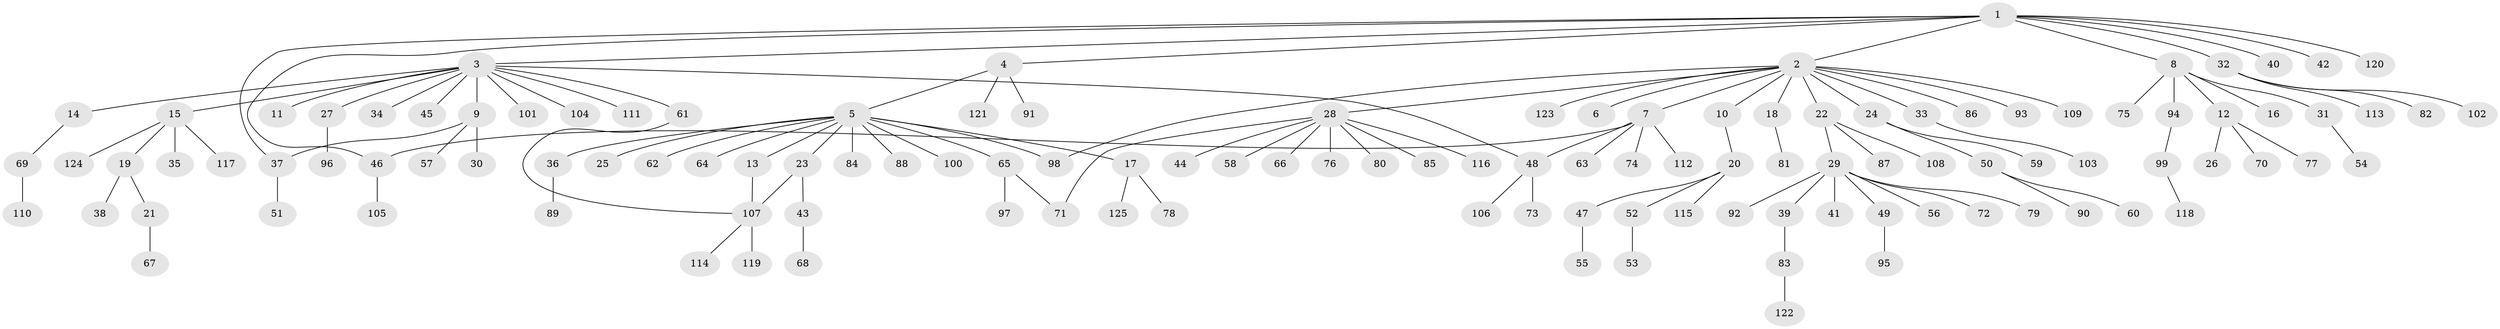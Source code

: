 // Generated by graph-tools (version 1.1) at 2025/11/02/27/25 16:11:10]
// undirected, 125 vertices, 131 edges
graph export_dot {
graph [start="1"]
  node [color=gray90,style=filled];
  1;
  2;
  3;
  4;
  5;
  6;
  7;
  8;
  9;
  10;
  11;
  12;
  13;
  14;
  15;
  16;
  17;
  18;
  19;
  20;
  21;
  22;
  23;
  24;
  25;
  26;
  27;
  28;
  29;
  30;
  31;
  32;
  33;
  34;
  35;
  36;
  37;
  38;
  39;
  40;
  41;
  42;
  43;
  44;
  45;
  46;
  47;
  48;
  49;
  50;
  51;
  52;
  53;
  54;
  55;
  56;
  57;
  58;
  59;
  60;
  61;
  62;
  63;
  64;
  65;
  66;
  67;
  68;
  69;
  70;
  71;
  72;
  73;
  74;
  75;
  76;
  77;
  78;
  79;
  80;
  81;
  82;
  83;
  84;
  85;
  86;
  87;
  88;
  89;
  90;
  91;
  92;
  93;
  94;
  95;
  96;
  97;
  98;
  99;
  100;
  101;
  102;
  103;
  104;
  105;
  106;
  107;
  108;
  109;
  110;
  111;
  112;
  113;
  114;
  115;
  116;
  117;
  118;
  119;
  120;
  121;
  122;
  123;
  124;
  125;
  1 -- 2;
  1 -- 3;
  1 -- 4;
  1 -- 8;
  1 -- 32;
  1 -- 37;
  1 -- 40;
  1 -- 42;
  1 -- 46;
  1 -- 120;
  2 -- 6;
  2 -- 7;
  2 -- 10;
  2 -- 18;
  2 -- 22;
  2 -- 24;
  2 -- 28;
  2 -- 33;
  2 -- 86;
  2 -- 93;
  2 -- 98;
  2 -- 109;
  2 -- 123;
  3 -- 9;
  3 -- 11;
  3 -- 14;
  3 -- 15;
  3 -- 27;
  3 -- 34;
  3 -- 45;
  3 -- 48;
  3 -- 61;
  3 -- 101;
  3 -- 104;
  3 -- 111;
  4 -- 5;
  4 -- 91;
  4 -- 121;
  5 -- 13;
  5 -- 17;
  5 -- 23;
  5 -- 25;
  5 -- 36;
  5 -- 62;
  5 -- 64;
  5 -- 65;
  5 -- 84;
  5 -- 88;
  5 -- 98;
  5 -- 100;
  7 -- 46;
  7 -- 48;
  7 -- 63;
  7 -- 74;
  7 -- 112;
  8 -- 12;
  8 -- 16;
  8 -- 31;
  8 -- 75;
  8 -- 94;
  9 -- 30;
  9 -- 37;
  9 -- 57;
  10 -- 20;
  12 -- 26;
  12 -- 70;
  12 -- 77;
  13 -- 107;
  14 -- 69;
  15 -- 19;
  15 -- 35;
  15 -- 117;
  15 -- 124;
  17 -- 78;
  17 -- 125;
  18 -- 81;
  19 -- 21;
  19 -- 38;
  20 -- 47;
  20 -- 52;
  20 -- 115;
  21 -- 67;
  22 -- 29;
  22 -- 87;
  22 -- 108;
  23 -- 43;
  23 -- 107;
  24 -- 50;
  24 -- 59;
  27 -- 96;
  28 -- 44;
  28 -- 58;
  28 -- 66;
  28 -- 71;
  28 -- 76;
  28 -- 80;
  28 -- 85;
  28 -- 116;
  29 -- 39;
  29 -- 41;
  29 -- 49;
  29 -- 56;
  29 -- 72;
  29 -- 79;
  29 -- 92;
  31 -- 54;
  32 -- 82;
  32 -- 102;
  32 -- 113;
  33 -- 103;
  36 -- 89;
  37 -- 51;
  39 -- 83;
  43 -- 68;
  46 -- 105;
  47 -- 55;
  48 -- 73;
  48 -- 106;
  49 -- 95;
  50 -- 60;
  50 -- 90;
  52 -- 53;
  61 -- 107;
  65 -- 71;
  65 -- 97;
  69 -- 110;
  83 -- 122;
  94 -- 99;
  99 -- 118;
  107 -- 114;
  107 -- 119;
}
